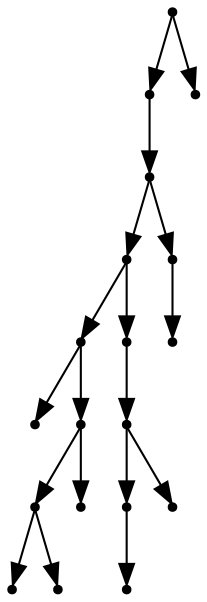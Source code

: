 digraph {
  18 [shape=point];
  16 [shape=point];
  15 [shape=point];
  12 [shape=point];
  6 [shape=point];
  0 [shape=point];
  5 [shape=point];
  3 [shape=point];
  1 [shape=point];
  2 [shape=point];
  4 [shape=point];
  11 [shape=point];
  10 [shape=point];
  8 [shape=point];
  7 [shape=point];
  9 [shape=point];
  14 [shape=point];
  13 [shape=point];
  17 [shape=point];
18 -> 16;
16 -> 15;
15 -> 12;
12 -> 6;
6 -> 0;
6 -> 5;
5 -> 3;
3 -> 1;
3 -> 2;
5 -> 4;
12 -> 11;
11 -> 10;
10 -> 8;
8 -> 7;
10 -> 9;
15 -> 14;
14 -> 13;
18 -> 17;
}
